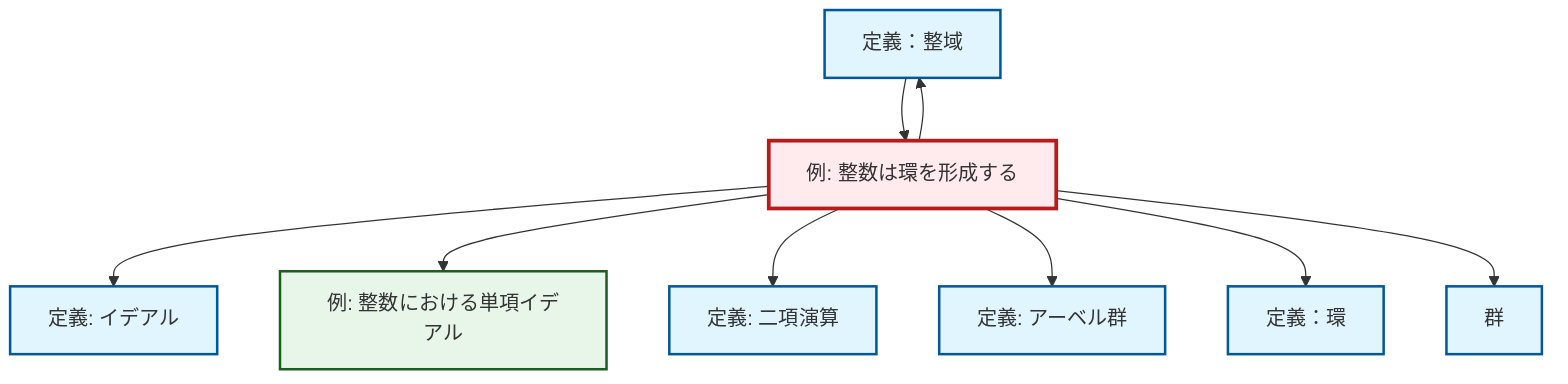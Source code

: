 graph TD
    classDef definition fill:#e1f5fe,stroke:#01579b,stroke-width:2px
    classDef theorem fill:#f3e5f5,stroke:#4a148c,stroke-width:2px
    classDef axiom fill:#fff3e0,stroke:#e65100,stroke-width:2px
    classDef example fill:#e8f5e9,stroke:#1b5e20,stroke-width:2px
    classDef current fill:#ffebee,stroke:#b71c1c,stroke-width:3px
    ex-principal-ideal["例: 整数における単項イデアル"]:::example
    def-integral-domain["定義：整域"]:::definition
    ex-integers-ring["例: 整数は環を形成する"]:::example
    def-binary-operation["定義: 二項演算"]:::definition
    def-abelian-group["定義: アーベル群"]:::definition
    def-group["群"]:::definition
    def-ring["定義：環"]:::definition
    def-ideal["定義: イデアル"]:::definition
    ex-integers-ring --> def-ideal
    ex-integers-ring --> ex-principal-ideal
    ex-integers-ring --> def-integral-domain
    ex-integers-ring --> def-binary-operation
    ex-integers-ring --> def-abelian-group
    def-integral-domain --> ex-integers-ring
    ex-integers-ring --> def-ring
    ex-integers-ring --> def-group
    class ex-integers-ring current